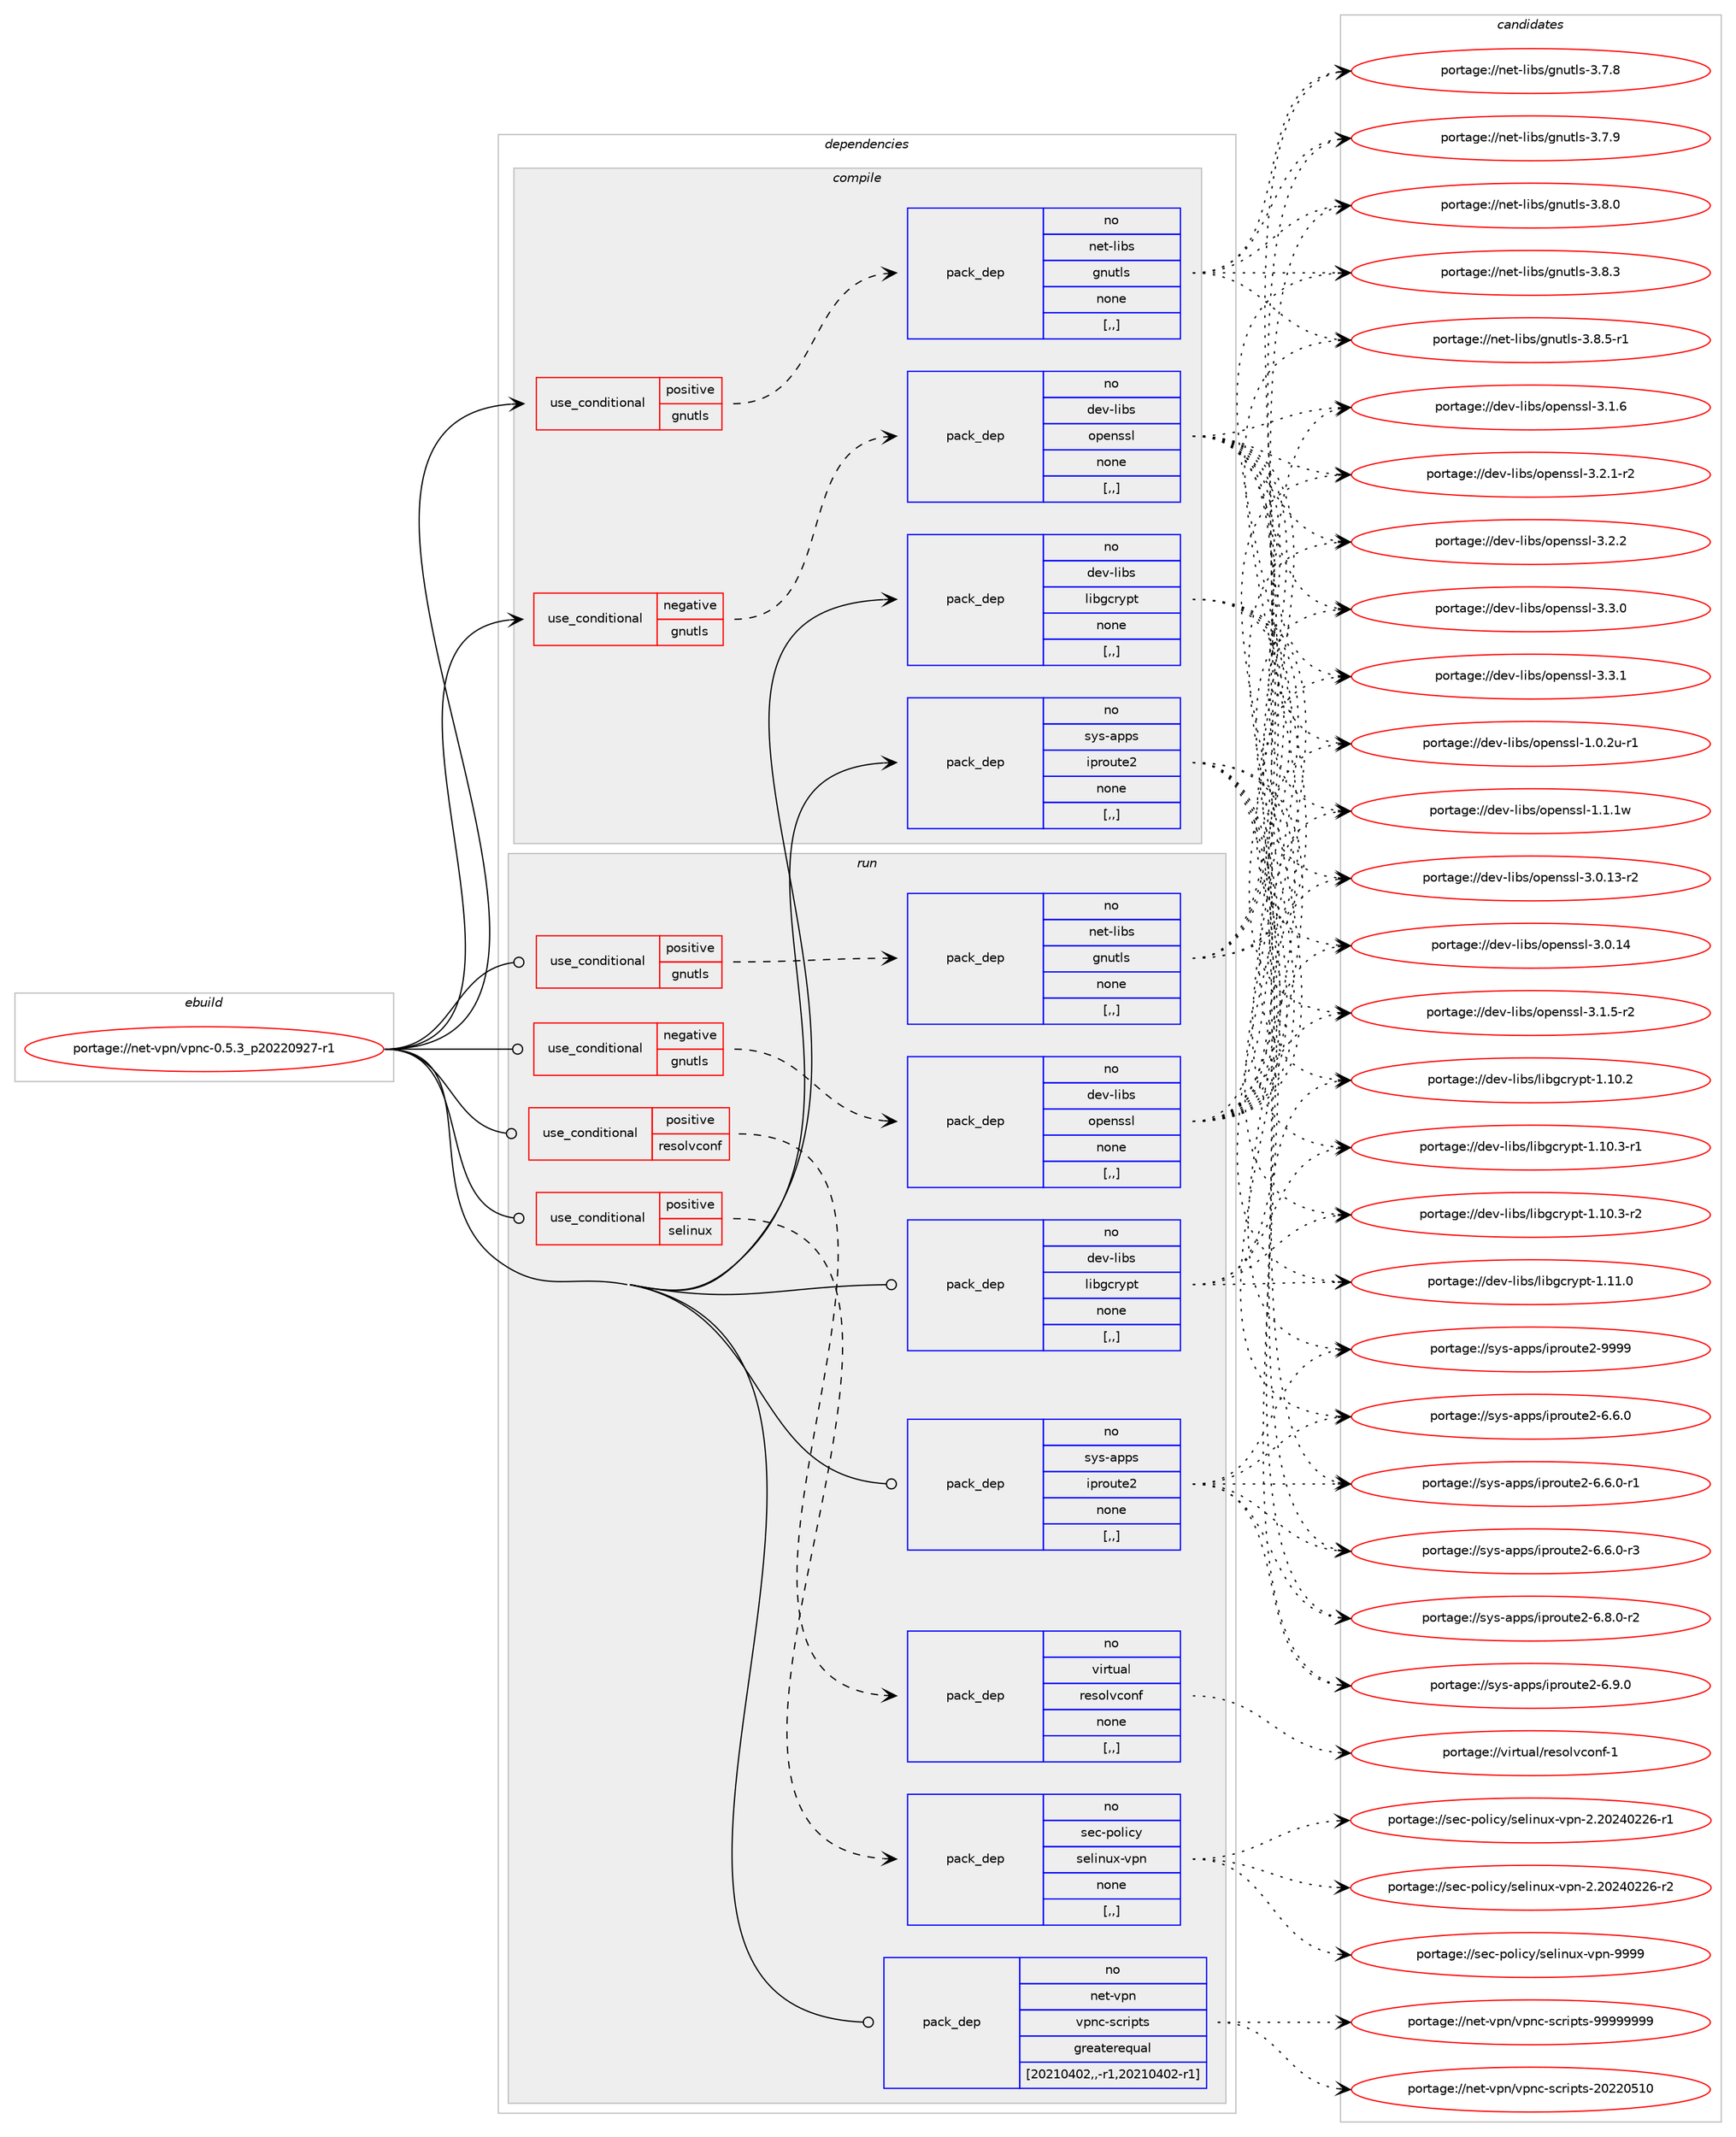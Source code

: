 digraph prolog {

# *************
# Graph options
# *************

newrank=true;
concentrate=true;
compound=true;
graph [rankdir=LR,fontname=Helvetica,fontsize=10,ranksep=1.5];#, ranksep=2.5, nodesep=0.2];
edge  [arrowhead=vee];
node  [fontname=Helvetica,fontsize=10];

# **********
# The ebuild
# **********

subgraph cluster_leftcol {
color=gray;
rank=same;
label=<<i>ebuild</i>>;
id [label="portage://net-vpn/vpnc-0.5.3_p20220927-r1", color=red, width=4, href="../net-vpn/vpnc-0.5.3_p20220927-r1.svg"];
}

# ****************
# The dependencies
# ****************

subgraph cluster_midcol {
color=gray;
label=<<i>dependencies</i>>;
subgraph cluster_compile {
fillcolor="#eeeeee";
style=filled;
label=<<i>compile</i>>;
subgraph cond100092 {
dependency378641 [label=<<TABLE BORDER="0" CELLBORDER="1" CELLSPACING="0" CELLPADDING="4"><TR><TD ROWSPAN="3" CELLPADDING="10">use_conditional</TD></TR><TR><TD>negative</TD></TR><TR><TD>gnutls</TD></TR></TABLE>>, shape=none, color=red];
subgraph pack275817 {
dependency378642 [label=<<TABLE BORDER="0" CELLBORDER="1" CELLSPACING="0" CELLPADDING="4" WIDTH="220"><TR><TD ROWSPAN="6" CELLPADDING="30">pack_dep</TD></TR><TR><TD WIDTH="110">no</TD></TR><TR><TD>dev-libs</TD></TR><TR><TD>openssl</TD></TR><TR><TD>none</TD></TR><TR><TD>[,,]</TD></TR></TABLE>>, shape=none, color=blue];
}
dependency378641:e -> dependency378642:w [weight=20,style="dashed",arrowhead="vee"];
}
id:e -> dependency378641:w [weight=20,style="solid",arrowhead="vee"];
subgraph cond100093 {
dependency378643 [label=<<TABLE BORDER="0" CELLBORDER="1" CELLSPACING="0" CELLPADDING="4"><TR><TD ROWSPAN="3" CELLPADDING="10">use_conditional</TD></TR><TR><TD>positive</TD></TR><TR><TD>gnutls</TD></TR></TABLE>>, shape=none, color=red];
subgraph pack275818 {
dependency378644 [label=<<TABLE BORDER="0" CELLBORDER="1" CELLSPACING="0" CELLPADDING="4" WIDTH="220"><TR><TD ROWSPAN="6" CELLPADDING="30">pack_dep</TD></TR><TR><TD WIDTH="110">no</TD></TR><TR><TD>net-libs</TD></TR><TR><TD>gnutls</TD></TR><TR><TD>none</TD></TR><TR><TD>[,,]</TD></TR></TABLE>>, shape=none, color=blue];
}
dependency378643:e -> dependency378644:w [weight=20,style="dashed",arrowhead="vee"];
}
id:e -> dependency378643:w [weight=20,style="solid",arrowhead="vee"];
subgraph pack275819 {
dependency378645 [label=<<TABLE BORDER="0" CELLBORDER="1" CELLSPACING="0" CELLPADDING="4" WIDTH="220"><TR><TD ROWSPAN="6" CELLPADDING="30">pack_dep</TD></TR><TR><TD WIDTH="110">no</TD></TR><TR><TD>dev-libs</TD></TR><TR><TD>libgcrypt</TD></TR><TR><TD>none</TD></TR><TR><TD>[,,]</TD></TR></TABLE>>, shape=none, color=blue];
}
id:e -> dependency378645:w [weight=20,style="solid",arrowhead="vee"];
subgraph pack275820 {
dependency378646 [label=<<TABLE BORDER="0" CELLBORDER="1" CELLSPACING="0" CELLPADDING="4" WIDTH="220"><TR><TD ROWSPAN="6" CELLPADDING="30">pack_dep</TD></TR><TR><TD WIDTH="110">no</TD></TR><TR><TD>sys-apps</TD></TR><TR><TD>iproute2</TD></TR><TR><TD>none</TD></TR><TR><TD>[,,]</TD></TR></TABLE>>, shape=none, color=blue];
}
id:e -> dependency378646:w [weight=20,style="solid",arrowhead="vee"];
}
subgraph cluster_compileandrun {
fillcolor="#eeeeee";
style=filled;
label=<<i>compile and run</i>>;
}
subgraph cluster_run {
fillcolor="#eeeeee";
style=filled;
label=<<i>run</i>>;
subgraph cond100094 {
dependency378647 [label=<<TABLE BORDER="0" CELLBORDER="1" CELLSPACING="0" CELLPADDING="4"><TR><TD ROWSPAN="3" CELLPADDING="10">use_conditional</TD></TR><TR><TD>negative</TD></TR><TR><TD>gnutls</TD></TR></TABLE>>, shape=none, color=red];
subgraph pack275821 {
dependency378648 [label=<<TABLE BORDER="0" CELLBORDER="1" CELLSPACING="0" CELLPADDING="4" WIDTH="220"><TR><TD ROWSPAN="6" CELLPADDING="30">pack_dep</TD></TR><TR><TD WIDTH="110">no</TD></TR><TR><TD>dev-libs</TD></TR><TR><TD>openssl</TD></TR><TR><TD>none</TD></TR><TR><TD>[,,]</TD></TR></TABLE>>, shape=none, color=blue];
}
dependency378647:e -> dependency378648:w [weight=20,style="dashed",arrowhead="vee"];
}
id:e -> dependency378647:w [weight=20,style="solid",arrowhead="odot"];
subgraph cond100095 {
dependency378649 [label=<<TABLE BORDER="0" CELLBORDER="1" CELLSPACING="0" CELLPADDING="4"><TR><TD ROWSPAN="3" CELLPADDING="10">use_conditional</TD></TR><TR><TD>positive</TD></TR><TR><TD>gnutls</TD></TR></TABLE>>, shape=none, color=red];
subgraph pack275822 {
dependency378650 [label=<<TABLE BORDER="0" CELLBORDER="1" CELLSPACING="0" CELLPADDING="4" WIDTH="220"><TR><TD ROWSPAN="6" CELLPADDING="30">pack_dep</TD></TR><TR><TD WIDTH="110">no</TD></TR><TR><TD>net-libs</TD></TR><TR><TD>gnutls</TD></TR><TR><TD>none</TD></TR><TR><TD>[,,]</TD></TR></TABLE>>, shape=none, color=blue];
}
dependency378649:e -> dependency378650:w [weight=20,style="dashed",arrowhead="vee"];
}
id:e -> dependency378649:w [weight=20,style="solid",arrowhead="odot"];
subgraph cond100096 {
dependency378651 [label=<<TABLE BORDER="0" CELLBORDER="1" CELLSPACING="0" CELLPADDING="4"><TR><TD ROWSPAN="3" CELLPADDING="10">use_conditional</TD></TR><TR><TD>positive</TD></TR><TR><TD>resolvconf</TD></TR></TABLE>>, shape=none, color=red];
subgraph pack275823 {
dependency378652 [label=<<TABLE BORDER="0" CELLBORDER="1" CELLSPACING="0" CELLPADDING="4" WIDTH="220"><TR><TD ROWSPAN="6" CELLPADDING="30">pack_dep</TD></TR><TR><TD WIDTH="110">no</TD></TR><TR><TD>virtual</TD></TR><TR><TD>resolvconf</TD></TR><TR><TD>none</TD></TR><TR><TD>[,,]</TD></TR></TABLE>>, shape=none, color=blue];
}
dependency378651:e -> dependency378652:w [weight=20,style="dashed",arrowhead="vee"];
}
id:e -> dependency378651:w [weight=20,style="solid",arrowhead="odot"];
subgraph cond100097 {
dependency378653 [label=<<TABLE BORDER="0" CELLBORDER="1" CELLSPACING="0" CELLPADDING="4"><TR><TD ROWSPAN="3" CELLPADDING="10">use_conditional</TD></TR><TR><TD>positive</TD></TR><TR><TD>selinux</TD></TR></TABLE>>, shape=none, color=red];
subgraph pack275824 {
dependency378654 [label=<<TABLE BORDER="0" CELLBORDER="1" CELLSPACING="0" CELLPADDING="4" WIDTH="220"><TR><TD ROWSPAN="6" CELLPADDING="30">pack_dep</TD></TR><TR><TD WIDTH="110">no</TD></TR><TR><TD>sec-policy</TD></TR><TR><TD>selinux-vpn</TD></TR><TR><TD>none</TD></TR><TR><TD>[,,]</TD></TR></TABLE>>, shape=none, color=blue];
}
dependency378653:e -> dependency378654:w [weight=20,style="dashed",arrowhead="vee"];
}
id:e -> dependency378653:w [weight=20,style="solid",arrowhead="odot"];
subgraph pack275825 {
dependency378655 [label=<<TABLE BORDER="0" CELLBORDER="1" CELLSPACING="0" CELLPADDING="4" WIDTH="220"><TR><TD ROWSPAN="6" CELLPADDING="30">pack_dep</TD></TR><TR><TD WIDTH="110">no</TD></TR><TR><TD>dev-libs</TD></TR><TR><TD>libgcrypt</TD></TR><TR><TD>none</TD></TR><TR><TD>[,,]</TD></TR></TABLE>>, shape=none, color=blue];
}
id:e -> dependency378655:w [weight=20,style="solid",arrowhead="odot"];
subgraph pack275826 {
dependency378656 [label=<<TABLE BORDER="0" CELLBORDER="1" CELLSPACING="0" CELLPADDING="4" WIDTH="220"><TR><TD ROWSPAN="6" CELLPADDING="30">pack_dep</TD></TR><TR><TD WIDTH="110">no</TD></TR><TR><TD>net-vpn</TD></TR><TR><TD>vpnc-scripts</TD></TR><TR><TD>greaterequal</TD></TR><TR><TD>[20210402,,-r1,20210402-r1]</TD></TR></TABLE>>, shape=none, color=blue];
}
id:e -> dependency378656:w [weight=20,style="solid",arrowhead="odot"];
subgraph pack275827 {
dependency378657 [label=<<TABLE BORDER="0" CELLBORDER="1" CELLSPACING="0" CELLPADDING="4" WIDTH="220"><TR><TD ROWSPAN="6" CELLPADDING="30">pack_dep</TD></TR><TR><TD WIDTH="110">no</TD></TR><TR><TD>sys-apps</TD></TR><TR><TD>iproute2</TD></TR><TR><TD>none</TD></TR><TR><TD>[,,]</TD></TR></TABLE>>, shape=none, color=blue];
}
id:e -> dependency378657:w [weight=20,style="solid",arrowhead="odot"];
}
}

# **************
# The candidates
# **************

subgraph cluster_choices {
rank=same;
color=gray;
label=<<i>candidates</i>>;

subgraph choice275817 {
color=black;
nodesep=1;
choice1001011184510810598115471111121011101151151084549464846501174511449 [label="portage://dev-libs/openssl-1.0.2u-r1", color=red, width=4,href="../dev-libs/openssl-1.0.2u-r1.svg"];
choice100101118451081059811547111112101110115115108454946494649119 [label="portage://dev-libs/openssl-1.1.1w", color=red, width=4,href="../dev-libs/openssl-1.1.1w.svg"];
choice100101118451081059811547111112101110115115108455146484649514511450 [label="portage://dev-libs/openssl-3.0.13-r2", color=red, width=4,href="../dev-libs/openssl-3.0.13-r2.svg"];
choice10010111845108105981154711111210111011511510845514648464952 [label="portage://dev-libs/openssl-3.0.14", color=red, width=4,href="../dev-libs/openssl-3.0.14.svg"];
choice1001011184510810598115471111121011101151151084551464946534511450 [label="portage://dev-libs/openssl-3.1.5-r2", color=red, width=4,href="../dev-libs/openssl-3.1.5-r2.svg"];
choice100101118451081059811547111112101110115115108455146494654 [label="portage://dev-libs/openssl-3.1.6", color=red, width=4,href="../dev-libs/openssl-3.1.6.svg"];
choice1001011184510810598115471111121011101151151084551465046494511450 [label="portage://dev-libs/openssl-3.2.1-r2", color=red, width=4,href="../dev-libs/openssl-3.2.1-r2.svg"];
choice100101118451081059811547111112101110115115108455146504650 [label="portage://dev-libs/openssl-3.2.2", color=red, width=4,href="../dev-libs/openssl-3.2.2.svg"];
choice100101118451081059811547111112101110115115108455146514648 [label="portage://dev-libs/openssl-3.3.0", color=red, width=4,href="../dev-libs/openssl-3.3.0.svg"];
choice100101118451081059811547111112101110115115108455146514649 [label="portage://dev-libs/openssl-3.3.1", color=red, width=4,href="../dev-libs/openssl-3.3.1.svg"];
dependency378642:e -> choice1001011184510810598115471111121011101151151084549464846501174511449:w [style=dotted,weight="100"];
dependency378642:e -> choice100101118451081059811547111112101110115115108454946494649119:w [style=dotted,weight="100"];
dependency378642:e -> choice100101118451081059811547111112101110115115108455146484649514511450:w [style=dotted,weight="100"];
dependency378642:e -> choice10010111845108105981154711111210111011511510845514648464952:w [style=dotted,weight="100"];
dependency378642:e -> choice1001011184510810598115471111121011101151151084551464946534511450:w [style=dotted,weight="100"];
dependency378642:e -> choice100101118451081059811547111112101110115115108455146494654:w [style=dotted,weight="100"];
dependency378642:e -> choice1001011184510810598115471111121011101151151084551465046494511450:w [style=dotted,weight="100"];
dependency378642:e -> choice100101118451081059811547111112101110115115108455146504650:w [style=dotted,weight="100"];
dependency378642:e -> choice100101118451081059811547111112101110115115108455146514648:w [style=dotted,weight="100"];
dependency378642:e -> choice100101118451081059811547111112101110115115108455146514649:w [style=dotted,weight="100"];
}
subgraph choice275818 {
color=black;
nodesep=1;
choice110101116451081059811547103110117116108115455146554656 [label="portage://net-libs/gnutls-3.7.8", color=red, width=4,href="../net-libs/gnutls-3.7.8.svg"];
choice110101116451081059811547103110117116108115455146554657 [label="portage://net-libs/gnutls-3.7.9", color=red, width=4,href="../net-libs/gnutls-3.7.9.svg"];
choice110101116451081059811547103110117116108115455146564648 [label="portage://net-libs/gnutls-3.8.0", color=red, width=4,href="../net-libs/gnutls-3.8.0.svg"];
choice110101116451081059811547103110117116108115455146564651 [label="portage://net-libs/gnutls-3.8.3", color=red, width=4,href="../net-libs/gnutls-3.8.3.svg"];
choice1101011164510810598115471031101171161081154551465646534511449 [label="portage://net-libs/gnutls-3.8.5-r1", color=red, width=4,href="../net-libs/gnutls-3.8.5-r1.svg"];
dependency378644:e -> choice110101116451081059811547103110117116108115455146554656:w [style=dotted,weight="100"];
dependency378644:e -> choice110101116451081059811547103110117116108115455146554657:w [style=dotted,weight="100"];
dependency378644:e -> choice110101116451081059811547103110117116108115455146564648:w [style=dotted,weight="100"];
dependency378644:e -> choice110101116451081059811547103110117116108115455146564651:w [style=dotted,weight="100"];
dependency378644:e -> choice1101011164510810598115471031101171161081154551465646534511449:w [style=dotted,weight="100"];
}
subgraph choice275819 {
color=black;
nodesep=1;
choice100101118451081059811547108105981039911412111211645494649484650 [label="portage://dev-libs/libgcrypt-1.10.2", color=red, width=4,href="../dev-libs/libgcrypt-1.10.2.svg"];
choice1001011184510810598115471081059810399114121112116454946494846514511449 [label="portage://dev-libs/libgcrypt-1.10.3-r1", color=red, width=4,href="../dev-libs/libgcrypt-1.10.3-r1.svg"];
choice1001011184510810598115471081059810399114121112116454946494846514511450 [label="portage://dev-libs/libgcrypt-1.10.3-r2", color=red, width=4,href="../dev-libs/libgcrypt-1.10.3-r2.svg"];
choice100101118451081059811547108105981039911412111211645494649494648 [label="portage://dev-libs/libgcrypt-1.11.0", color=red, width=4,href="../dev-libs/libgcrypt-1.11.0.svg"];
dependency378645:e -> choice100101118451081059811547108105981039911412111211645494649484650:w [style=dotted,weight="100"];
dependency378645:e -> choice1001011184510810598115471081059810399114121112116454946494846514511449:w [style=dotted,weight="100"];
dependency378645:e -> choice1001011184510810598115471081059810399114121112116454946494846514511450:w [style=dotted,weight="100"];
dependency378645:e -> choice100101118451081059811547108105981039911412111211645494649494648:w [style=dotted,weight="100"];
}
subgraph choice275820 {
color=black;
nodesep=1;
choice11512111545971121121154710511211411111711610150455446544648 [label="portage://sys-apps/iproute2-6.6.0", color=red, width=4,href="../sys-apps/iproute2-6.6.0.svg"];
choice115121115459711211211547105112114111117116101504554465446484511449 [label="portage://sys-apps/iproute2-6.6.0-r1", color=red, width=4,href="../sys-apps/iproute2-6.6.0-r1.svg"];
choice115121115459711211211547105112114111117116101504554465446484511451 [label="portage://sys-apps/iproute2-6.6.0-r3", color=red, width=4,href="../sys-apps/iproute2-6.6.0-r3.svg"];
choice115121115459711211211547105112114111117116101504554465646484511450 [label="portage://sys-apps/iproute2-6.8.0-r2", color=red, width=4,href="../sys-apps/iproute2-6.8.0-r2.svg"];
choice11512111545971121121154710511211411111711610150455446574648 [label="portage://sys-apps/iproute2-6.9.0", color=red, width=4,href="../sys-apps/iproute2-6.9.0.svg"];
choice115121115459711211211547105112114111117116101504557575757 [label="portage://sys-apps/iproute2-9999", color=red, width=4,href="../sys-apps/iproute2-9999.svg"];
dependency378646:e -> choice11512111545971121121154710511211411111711610150455446544648:w [style=dotted,weight="100"];
dependency378646:e -> choice115121115459711211211547105112114111117116101504554465446484511449:w [style=dotted,weight="100"];
dependency378646:e -> choice115121115459711211211547105112114111117116101504554465446484511451:w [style=dotted,weight="100"];
dependency378646:e -> choice115121115459711211211547105112114111117116101504554465646484511450:w [style=dotted,weight="100"];
dependency378646:e -> choice11512111545971121121154710511211411111711610150455446574648:w [style=dotted,weight="100"];
dependency378646:e -> choice115121115459711211211547105112114111117116101504557575757:w [style=dotted,weight="100"];
}
subgraph choice275821 {
color=black;
nodesep=1;
choice1001011184510810598115471111121011101151151084549464846501174511449 [label="portage://dev-libs/openssl-1.0.2u-r1", color=red, width=4,href="../dev-libs/openssl-1.0.2u-r1.svg"];
choice100101118451081059811547111112101110115115108454946494649119 [label="portage://dev-libs/openssl-1.1.1w", color=red, width=4,href="../dev-libs/openssl-1.1.1w.svg"];
choice100101118451081059811547111112101110115115108455146484649514511450 [label="portage://dev-libs/openssl-3.0.13-r2", color=red, width=4,href="../dev-libs/openssl-3.0.13-r2.svg"];
choice10010111845108105981154711111210111011511510845514648464952 [label="portage://dev-libs/openssl-3.0.14", color=red, width=4,href="../dev-libs/openssl-3.0.14.svg"];
choice1001011184510810598115471111121011101151151084551464946534511450 [label="portage://dev-libs/openssl-3.1.5-r2", color=red, width=4,href="../dev-libs/openssl-3.1.5-r2.svg"];
choice100101118451081059811547111112101110115115108455146494654 [label="portage://dev-libs/openssl-3.1.6", color=red, width=4,href="../dev-libs/openssl-3.1.6.svg"];
choice1001011184510810598115471111121011101151151084551465046494511450 [label="portage://dev-libs/openssl-3.2.1-r2", color=red, width=4,href="../dev-libs/openssl-3.2.1-r2.svg"];
choice100101118451081059811547111112101110115115108455146504650 [label="portage://dev-libs/openssl-3.2.2", color=red, width=4,href="../dev-libs/openssl-3.2.2.svg"];
choice100101118451081059811547111112101110115115108455146514648 [label="portage://dev-libs/openssl-3.3.0", color=red, width=4,href="../dev-libs/openssl-3.3.0.svg"];
choice100101118451081059811547111112101110115115108455146514649 [label="portage://dev-libs/openssl-3.3.1", color=red, width=4,href="../dev-libs/openssl-3.3.1.svg"];
dependency378648:e -> choice1001011184510810598115471111121011101151151084549464846501174511449:w [style=dotted,weight="100"];
dependency378648:e -> choice100101118451081059811547111112101110115115108454946494649119:w [style=dotted,weight="100"];
dependency378648:e -> choice100101118451081059811547111112101110115115108455146484649514511450:w [style=dotted,weight="100"];
dependency378648:e -> choice10010111845108105981154711111210111011511510845514648464952:w [style=dotted,weight="100"];
dependency378648:e -> choice1001011184510810598115471111121011101151151084551464946534511450:w [style=dotted,weight="100"];
dependency378648:e -> choice100101118451081059811547111112101110115115108455146494654:w [style=dotted,weight="100"];
dependency378648:e -> choice1001011184510810598115471111121011101151151084551465046494511450:w [style=dotted,weight="100"];
dependency378648:e -> choice100101118451081059811547111112101110115115108455146504650:w [style=dotted,weight="100"];
dependency378648:e -> choice100101118451081059811547111112101110115115108455146514648:w [style=dotted,weight="100"];
dependency378648:e -> choice100101118451081059811547111112101110115115108455146514649:w [style=dotted,weight="100"];
}
subgraph choice275822 {
color=black;
nodesep=1;
choice110101116451081059811547103110117116108115455146554656 [label="portage://net-libs/gnutls-3.7.8", color=red, width=4,href="../net-libs/gnutls-3.7.8.svg"];
choice110101116451081059811547103110117116108115455146554657 [label="portage://net-libs/gnutls-3.7.9", color=red, width=4,href="../net-libs/gnutls-3.7.9.svg"];
choice110101116451081059811547103110117116108115455146564648 [label="portage://net-libs/gnutls-3.8.0", color=red, width=4,href="../net-libs/gnutls-3.8.0.svg"];
choice110101116451081059811547103110117116108115455146564651 [label="portage://net-libs/gnutls-3.8.3", color=red, width=4,href="../net-libs/gnutls-3.8.3.svg"];
choice1101011164510810598115471031101171161081154551465646534511449 [label="portage://net-libs/gnutls-3.8.5-r1", color=red, width=4,href="../net-libs/gnutls-3.8.5-r1.svg"];
dependency378650:e -> choice110101116451081059811547103110117116108115455146554656:w [style=dotted,weight="100"];
dependency378650:e -> choice110101116451081059811547103110117116108115455146554657:w [style=dotted,weight="100"];
dependency378650:e -> choice110101116451081059811547103110117116108115455146564648:w [style=dotted,weight="100"];
dependency378650:e -> choice110101116451081059811547103110117116108115455146564651:w [style=dotted,weight="100"];
dependency378650:e -> choice1101011164510810598115471031101171161081154551465646534511449:w [style=dotted,weight="100"];
}
subgraph choice275823 {
color=black;
nodesep=1;
choice1181051141161179710847114101115111108118991111101024549 [label="portage://virtual/resolvconf-1", color=red, width=4,href="../virtual/resolvconf-1.svg"];
dependency378652:e -> choice1181051141161179710847114101115111108118991111101024549:w [style=dotted,weight="100"];
}
subgraph choice275824 {
color=black;
nodesep=1;
choice115101994511211110810599121471151011081051101171204511811211045504650485052485050544511449 [label="portage://sec-policy/selinux-vpn-2.20240226-r1", color=red, width=4,href="../sec-policy/selinux-vpn-2.20240226-r1.svg"];
choice115101994511211110810599121471151011081051101171204511811211045504650485052485050544511450 [label="portage://sec-policy/selinux-vpn-2.20240226-r2", color=red, width=4,href="../sec-policy/selinux-vpn-2.20240226-r2.svg"];
choice11510199451121111081059912147115101108105110117120451181121104557575757 [label="portage://sec-policy/selinux-vpn-9999", color=red, width=4,href="../sec-policy/selinux-vpn-9999.svg"];
dependency378654:e -> choice115101994511211110810599121471151011081051101171204511811211045504650485052485050544511449:w [style=dotted,weight="100"];
dependency378654:e -> choice115101994511211110810599121471151011081051101171204511811211045504650485052485050544511450:w [style=dotted,weight="100"];
dependency378654:e -> choice11510199451121111081059912147115101108105110117120451181121104557575757:w [style=dotted,weight="100"];
}
subgraph choice275825 {
color=black;
nodesep=1;
choice100101118451081059811547108105981039911412111211645494649484650 [label="portage://dev-libs/libgcrypt-1.10.2", color=red, width=4,href="../dev-libs/libgcrypt-1.10.2.svg"];
choice1001011184510810598115471081059810399114121112116454946494846514511449 [label="portage://dev-libs/libgcrypt-1.10.3-r1", color=red, width=4,href="../dev-libs/libgcrypt-1.10.3-r1.svg"];
choice1001011184510810598115471081059810399114121112116454946494846514511450 [label="portage://dev-libs/libgcrypt-1.10.3-r2", color=red, width=4,href="../dev-libs/libgcrypt-1.10.3-r2.svg"];
choice100101118451081059811547108105981039911412111211645494649494648 [label="portage://dev-libs/libgcrypt-1.11.0", color=red, width=4,href="../dev-libs/libgcrypt-1.11.0.svg"];
dependency378655:e -> choice100101118451081059811547108105981039911412111211645494649484650:w [style=dotted,weight="100"];
dependency378655:e -> choice1001011184510810598115471081059810399114121112116454946494846514511449:w [style=dotted,weight="100"];
dependency378655:e -> choice1001011184510810598115471081059810399114121112116454946494846514511450:w [style=dotted,weight="100"];
dependency378655:e -> choice100101118451081059811547108105981039911412111211645494649494648:w [style=dotted,weight="100"];
}
subgraph choice275826 {
color=black;
nodesep=1;
choice1101011164511811211047118112110994511599114105112116115455048505048534948 [label="portage://net-vpn/vpnc-scripts-20220510", color=red, width=4,href="../net-vpn/vpnc-scripts-20220510.svg"];
choice1101011164511811211047118112110994511599114105112116115455757575757575757 [label="portage://net-vpn/vpnc-scripts-99999999", color=red, width=4,href="../net-vpn/vpnc-scripts-99999999.svg"];
dependency378656:e -> choice1101011164511811211047118112110994511599114105112116115455048505048534948:w [style=dotted,weight="100"];
dependency378656:e -> choice1101011164511811211047118112110994511599114105112116115455757575757575757:w [style=dotted,weight="100"];
}
subgraph choice275827 {
color=black;
nodesep=1;
choice11512111545971121121154710511211411111711610150455446544648 [label="portage://sys-apps/iproute2-6.6.0", color=red, width=4,href="../sys-apps/iproute2-6.6.0.svg"];
choice115121115459711211211547105112114111117116101504554465446484511449 [label="portage://sys-apps/iproute2-6.6.0-r1", color=red, width=4,href="../sys-apps/iproute2-6.6.0-r1.svg"];
choice115121115459711211211547105112114111117116101504554465446484511451 [label="portage://sys-apps/iproute2-6.6.0-r3", color=red, width=4,href="../sys-apps/iproute2-6.6.0-r3.svg"];
choice115121115459711211211547105112114111117116101504554465646484511450 [label="portage://sys-apps/iproute2-6.8.0-r2", color=red, width=4,href="../sys-apps/iproute2-6.8.0-r2.svg"];
choice11512111545971121121154710511211411111711610150455446574648 [label="portage://sys-apps/iproute2-6.9.0", color=red, width=4,href="../sys-apps/iproute2-6.9.0.svg"];
choice115121115459711211211547105112114111117116101504557575757 [label="portage://sys-apps/iproute2-9999", color=red, width=4,href="../sys-apps/iproute2-9999.svg"];
dependency378657:e -> choice11512111545971121121154710511211411111711610150455446544648:w [style=dotted,weight="100"];
dependency378657:e -> choice115121115459711211211547105112114111117116101504554465446484511449:w [style=dotted,weight="100"];
dependency378657:e -> choice115121115459711211211547105112114111117116101504554465446484511451:w [style=dotted,weight="100"];
dependency378657:e -> choice115121115459711211211547105112114111117116101504554465646484511450:w [style=dotted,weight="100"];
dependency378657:e -> choice11512111545971121121154710511211411111711610150455446574648:w [style=dotted,weight="100"];
dependency378657:e -> choice115121115459711211211547105112114111117116101504557575757:w [style=dotted,weight="100"];
}
}

}
